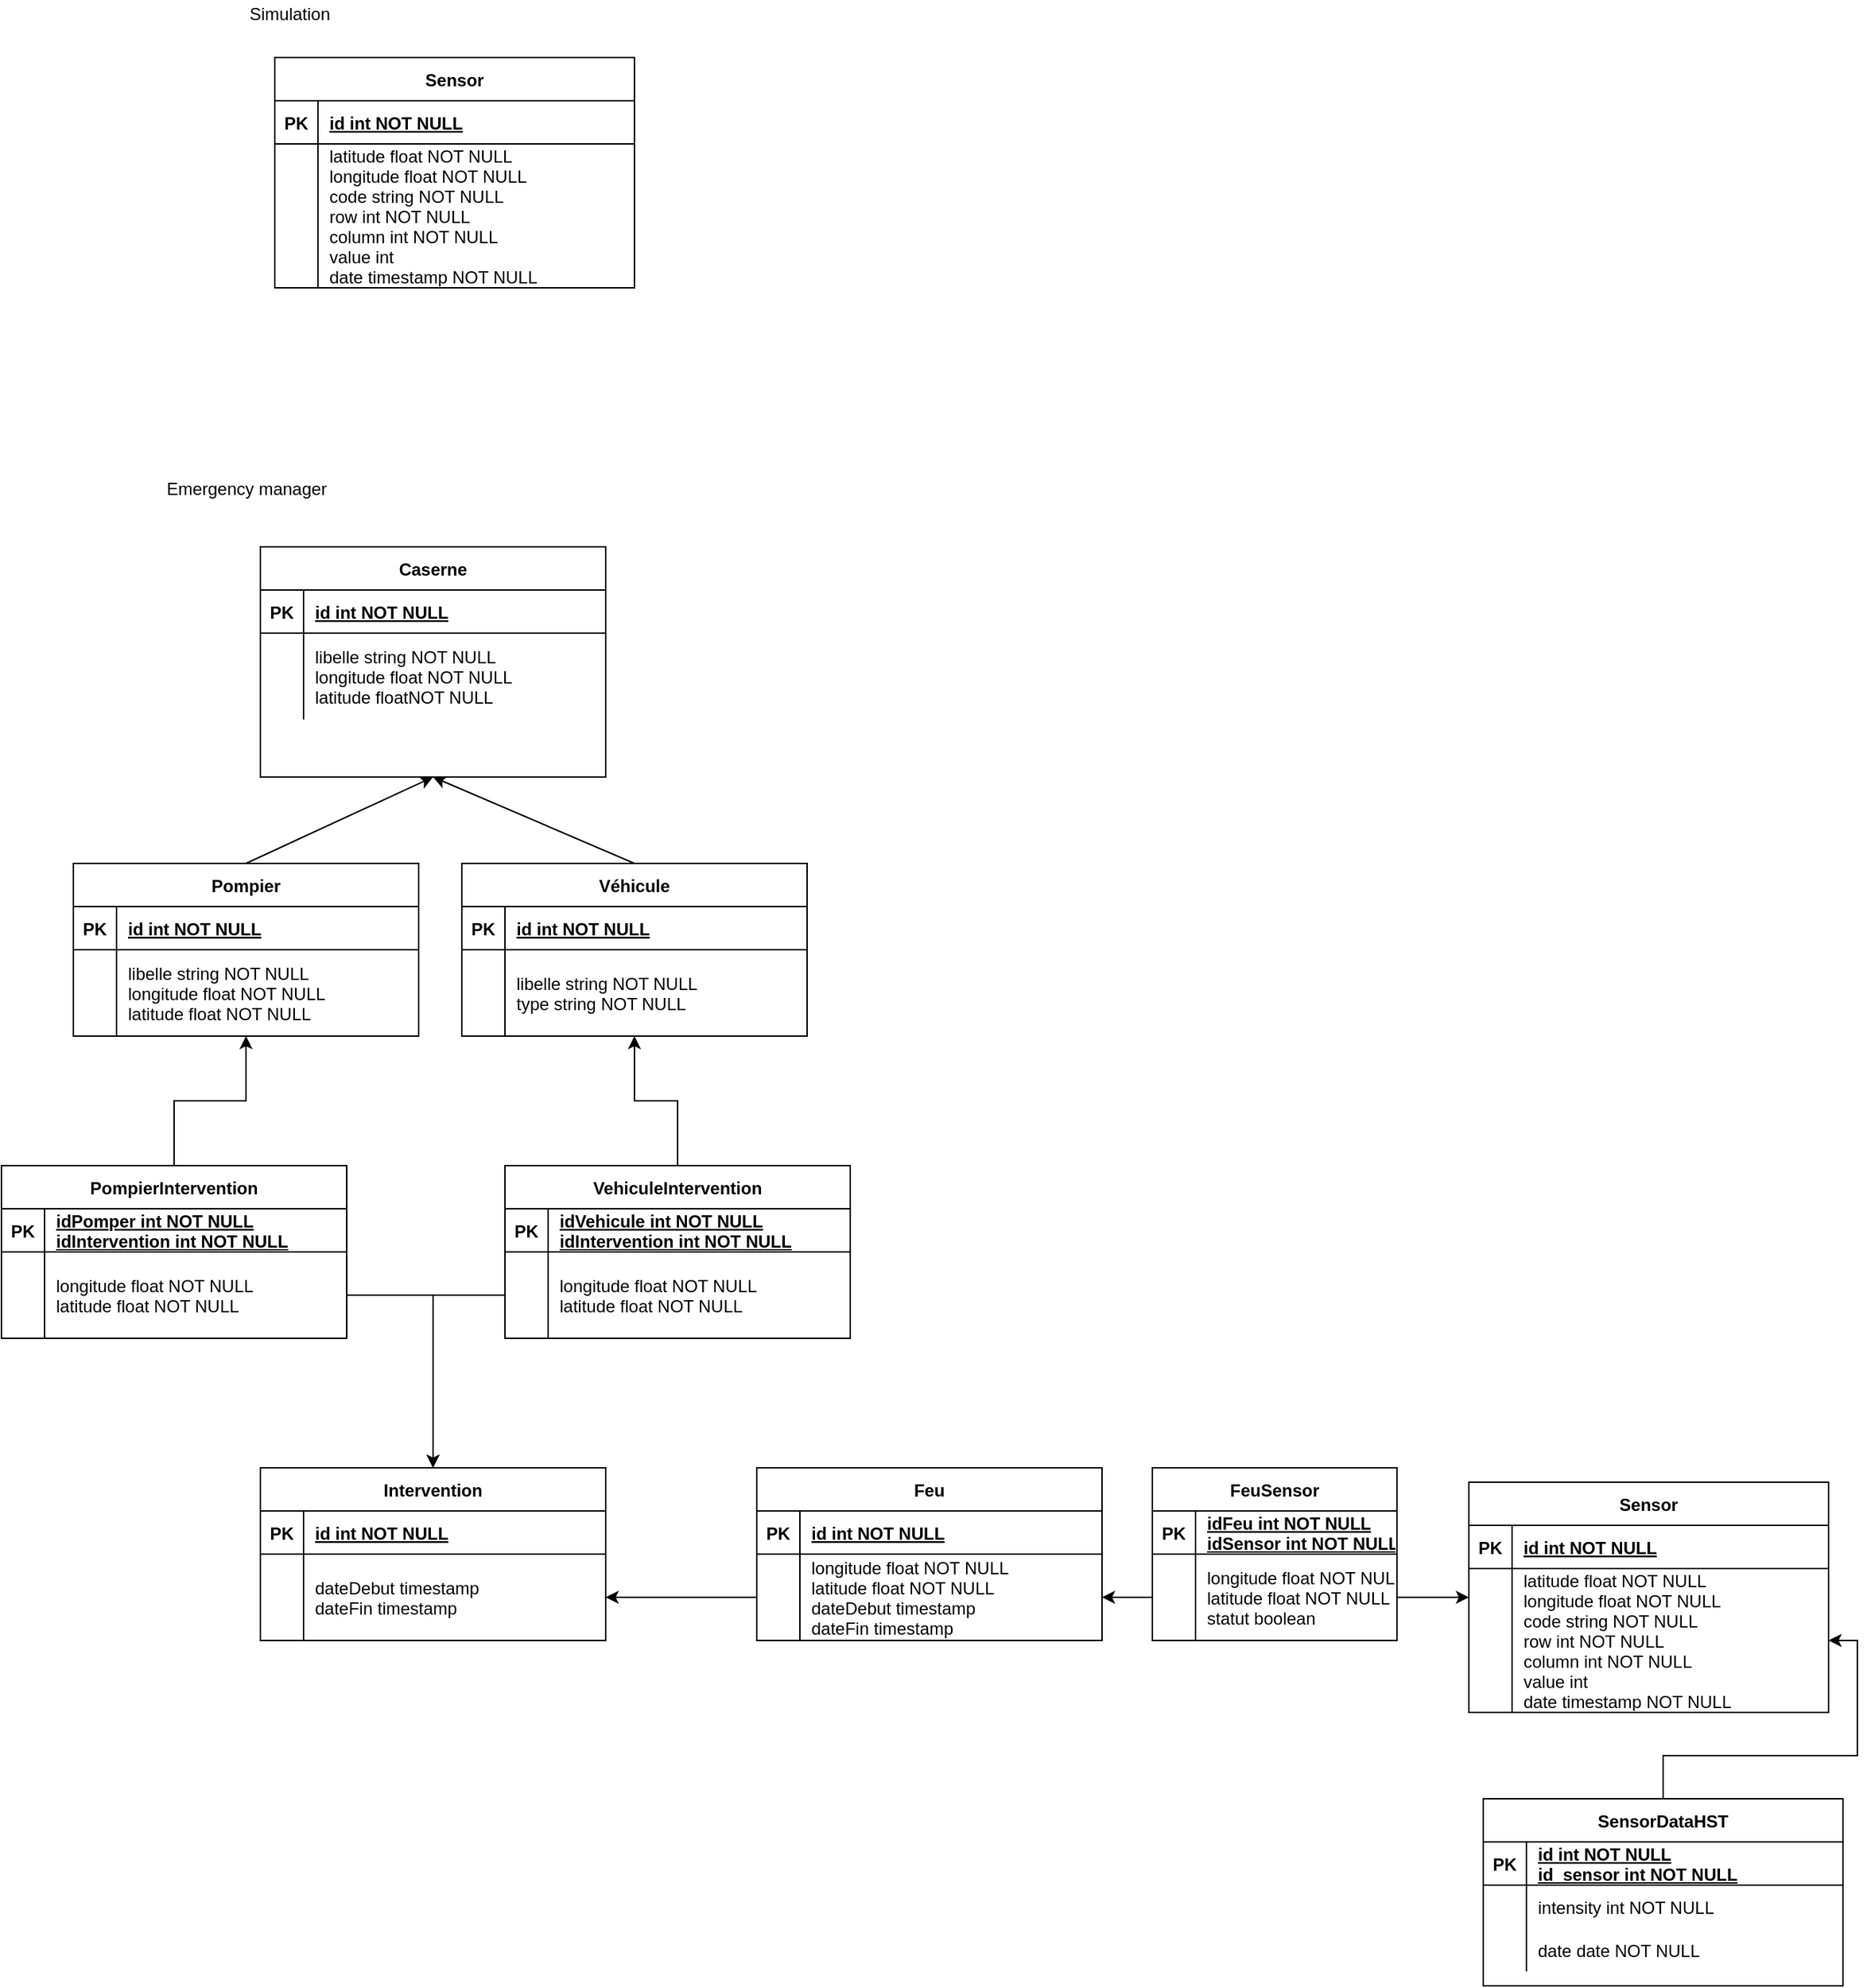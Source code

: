 <mxfile version="15.9.4" type="device"><diagram id="R2lEEEUBdFMjLlhIrx00" name="Page-1"><mxGraphModel dx="2081" dy="576" grid="1" gridSize="10" guides="1" tooltips="1" connect="1" arrows="1" fold="1" page="1" pageScale="1" pageWidth="850" pageHeight="1100" math="0" shadow="0" extFonts="Permanent Marker^https://fonts.googleapis.com/css?family=Permanent+Marker"><root><mxCell id="0"/><mxCell id="1" parent="0"/><mxCell id="9ubYhT2AHR28dcxrTsaP-8" style="edgeStyle=orthogonalEdgeStyle;rounded=0;orthogonalLoop=1;jettySize=auto;html=1;" edge="1" parent="1" source="C-vyLk0tnHw3VtMMgP7b-13" target="9ubYhT2AHR28dcxrTsaP-5"><mxGeometry relative="1" as="geometry"/></mxCell><mxCell id="C-vyLk0tnHw3VtMMgP7b-13" value="SensorDataHST" style="shape=table;startSize=30;container=1;collapsible=1;childLayout=tableLayout;fixedRows=1;rowLines=0;fontStyle=1;align=center;resizeLast=1;" parent="1" vertex="1"><mxGeometry x="960" y="1320" width="250" height="130" as="geometry"/></mxCell><mxCell id="C-vyLk0tnHw3VtMMgP7b-14" value="" style="shape=partialRectangle;collapsible=0;dropTarget=0;pointerEvents=0;fillColor=none;points=[[0,0.5],[1,0.5]];portConstraint=eastwest;top=0;left=0;right=0;bottom=1;" parent="C-vyLk0tnHw3VtMMgP7b-13" vertex="1"><mxGeometry y="30" width="250" height="30" as="geometry"/></mxCell><mxCell id="C-vyLk0tnHw3VtMMgP7b-15" value="PK" style="shape=partialRectangle;overflow=hidden;connectable=0;fillColor=none;top=0;left=0;bottom=0;right=0;fontStyle=1;" parent="C-vyLk0tnHw3VtMMgP7b-14" vertex="1"><mxGeometry width="30" height="30" as="geometry"><mxRectangle width="30" height="30" as="alternateBounds"/></mxGeometry></mxCell><mxCell id="C-vyLk0tnHw3VtMMgP7b-16" value="id int NOT NULL&#10;id_sensor int NOT NULL" style="shape=partialRectangle;overflow=hidden;connectable=0;fillColor=none;top=0;left=0;bottom=0;right=0;align=left;spacingLeft=6;fontStyle=5;" parent="C-vyLk0tnHw3VtMMgP7b-14" vertex="1"><mxGeometry x="30" width="220" height="30" as="geometry"><mxRectangle width="220" height="30" as="alternateBounds"/></mxGeometry></mxCell><mxCell id="C-vyLk0tnHw3VtMMgP7b-17" value="" style="shape=partialRectangle;collapsible=0;dropTarget=0;pointerEvents=0;fillColor=none;points=[[0,0.5],[1,0.5]];portConstraint=eastwest;top=0;left=0;right=0;bottom=0;" parent="C-vyLk0tnHw3VtMMgP7b-13" vertex="1"><mxGeometry y="60" width="250" height="30" as="geometry"/></mxCell><mxCell id="C-vyLk0tnHw3VtMMgP7b-18" value="" style="shape=partialRectangle;overflow=hidden;connectable=0;fillColor=none;top=0;left=0;bottom=0;right=0;" parent="C-vyLk0tnHw3VtMMgP7b-17" vertex="1"><mxGeometry width="30" height="30" as="geometry"><mxRectangle width="30" height="30" as="alternateBounds"/></mxGeometry></mxCell><mxCell id="C-vyLk0tnHw3VtMMgP7b-19" value="intensity int NOT NULL" style="shape=partialRectangle;overflow=hidden;connectable=0;fillColor=none;top=0;left=0;bottom=0;right=0;align=left;spacingLeft=6;" parent="C-vyLk0tnHw3VtMMgP7b-17" vertex="1"><mxGeometry x="30" width="220" height="30" as="geometry"><mxRectangle width="220" height="30" as="alternateBounds"/></mxGeometry></mxCell><mxCell id="C-vyLk0tnHw3VtMMgP7b-20" value="" style="shape=partialRectangle;collapsible=0;dropTarget=0;pointerEvents=0;fillColor=none;points=[[0,0.5],[1,0.5]];portConstraint=eastwest;top=0;left=0;right=0;bottom=0;" parent="C-vyLk0tnHw3VtMMgP7b-13" vertex="1"><mxGeometry y="90" width="250" height="30" as="geometry"/></mxCell><mxCell id="C-vyLk0tnHw3VtMMgP7b-21" value="" style="shape=partialRectangle;overflow=hidden;connectable=0;fillColor=none;top=0;left=0;bottom=0;right=0;" parent="C-vyLk0tnHw3VtMMgP7b-20" vertex="1"><mxGeometry width="30" height="30" as="geometry"><mxRectangle width="30" height="30" as="alternateBounds"/></mxGeometry></mxCell><mxCell id="C-vyLk0tnHw3VtMMgP7b-22" value="date date NOT NULL" style="shape=partialRectangle;overflow=hidden;connectable=0;fillColor=none;top=0;left=0;bottom=0;right=0;align=left;spacingLeft=6;" parent="C-vyLk0tnHw3VtMMgP7b-20" vertex="1"><mxGeometry x="30" width="220" height="30" as="geometry"><mxRectangle width="220" height="30" as="alternateBounds"/></mxGeometry></mxCell><mxCell id="C-vyLk0tnHw3VtMMgP7b-23" value="Sensor" style="shape=table;startSize=30;container=1;collapsible=1;childLayout=tableLayout;fixedRows=1;rowLines=0;fontStyle=1;align=center;resizeLast=1;" parent="1" vertex="1"><mxGeometry x="120" y="110" width="250" height="160" as="geometry"/></mxCell><mxCell id="C-vyLk0tnHw3VtMMgP7b-24" value="" style="shape=partialRectangle;collapsible=0;dropTarget=0;pointerEvents=0;fillColor=none;points=[[0,0.5],[1,0.5]];portConstraint=eastwest;top=0;left=0;right=0;bottom=1;" parent="C-vyLk0tnHw3VtMMgP7b-23" vertex="1"><mxGeometry y="30" width="250" height="30" as="geometry"/></mxCell><mxCell id="C-vyLk0tnHw3VtMMgP7b-25" value="PK" style="shape=partialRectangle;overflow=hidden;connectable=0;fillColor=none;top=0;left=0;bottom=0;right=0;fontStyle=1;" parent="C-vyLk0tnHw3VtMMgP7b-24" vertex="1"><mxGeometry width="30" height="30" as="geometry"><mxRectangle width="30" height="30" as="alternateBounds"/></mxGeometry></mxCell><mxCell id="C-vyLk0tnHw3VtMMgP7b-26" value="id int NOT NULL " style="shape=partialRectangle;overflow=hidden;connectable=0;fillColor=none;top=0;left=0;bottom=0;right=0;align=left;spacingLeft=6;fontStyle=5;" parent="C-vyLk0tnHw3VtMMgP7b-24" vertex="1"><mxGeometry x="30" width="220" height="30" as="geometry"><mxRectangle width="220" height="30" as="alternateBounds"/></mxGeometry></mxCell><mxCell id="C-vyLk0tnHw3VtMMgP7b-27" value="" style="shape=partialRectangle;collapsible=0;dropTarget=0;pointerEvents=0;fillColor=none;points=[[0,0.5],[1,0.5]];portConstraint=eastwest;top=0;left=0;right=0;bottom=0;" parent="C-vyLk0tnHw3VtMMgP7b-23" vertex="1"><mxGeometry y="60" width="250" height="100" as="geometry"/></mxCell><mxCell id="C-vyLk0tnHw3VtMMgP7b-28" value="" style="shape=partialRectangle;overflow=hidden;connectable=0;fillColor=none;top=0;left=0;bottom=0;right=0;" parent="C-vyLk0tnHw3VtMMgP7b-27" vertex="1"><mxGeometry width="30" height="100" as="geometry"><mxRectangle width="30" height="100" as="alternateBounds"/></mxGeometry></mxCell><mxCell id="C-vyLk0tnHw3VtMMgP7b-29" value="latitude float NOT NULL&#10;longitude float NOT NULL&#10;code string NOT NULL&#10;row int NOT NULL&#10;column int NOT NULL&#10;value int&#10;date timestamp NOT NULL" style="shape=partialRectangle;overflow=hidden;connectable=0;fillColor=none;top=0;left=0;bottom=0;right=0;align=left;spacingLeft=6;" parent="C-vyLk0tnHw3VtMMgP7b-27" vertex="1"><mxGeometry x="30" width="220" height="100" as="geometry"><mxRectangle width="220" height="100" as="alternateBounds"/></mxGeometry></mxCell><mxCell id="sUHnX9PdrkpxbrEFwWjk-1" value="Caserne" style="shape=table;startSize=30;container=1;collapsible=1;childLayout=tableLayout;fixedRows=1;rowLines=0;fontStyle=1;align=center;resizeLast=1;" parent="1" vertex="1"><mxGeometry x="110" y="450" width="240" height="160" as="geometry"/></mxCell><mxCell id="sUHnX9PdrkpxbrEFwWjk-2" value="" style="shape=partialRectangle;collapsible=0;dropTarget=0;pointerEvents=0;fillColor=none;points=[[0,0.5],[1,0.5]];portConstraint=eastwest;top=0;left=0;right=0;bottom=1;" parent="sUHnX9PdrkpxbrEFwWjk-1" vertex="1"><mxGeometry y="30" width="240" height="30" as="geometry"/></mxCell><mxCell id="sUHnX9PdrkpxbrEFwWjk-3" value="PK" style="shape=partialRectangle;overflow=hidden;connectable=0;fillColor=none;top=0;left=0;bottom=0;right=0;fontStyle=1;" parent="sUHnX9PdrkpxbrEFwWjk-2" vertex="1"><mxGeometry width="30" height="30" as="geometry"><mxRectangle width="30" height="30" as="alternateBounds"/></mxGeometry></mxCell><mxCell id="sUHnX9PdrkpxbrEFwWjk-4" value="id int NOT NULL " style="shape=partialRectangle;overflow=hidden;connectable=0;fillColor=none;top=0;left=0;bottom=0;right=0;align=left;spacingLeft=6;fontStyle=5;" parent="sUHnX9PdrkpxbrEFwWjk-2" vertex="1"><mxGeometry x="30" width="210" height="30" as="geometry"><mxRectangle width="210" height="30" as="alternateBounds"/></mxGeometry></mxCell><mxCell id="sUHnX9PdrkpxbrEFwWjk-5" value="" style="shape=partialRectangle;collapsible=0;dropTarget=0;pointerEvents=0;fillColor=none;points=[[0,0.5],[1,0.5]];portConstraint=eastwest;top=0;left=0;right=0;bottom=0;" parent="sUHnX9PdrkpxbrEFwWjk-1" vertex="1"><mxGeometry y="60" width="240" height="60" as="geometry"/></mxCell><mxCell id="sUHnX9PdrkpxbrEFwWjk-6" value="" style="shape=partialRectangle;overflow=hidden;connectable=0;fillColor=none;top=0;left=0;bottom=0;right=0;" parent="sUHnX9PdrkpxbrEFwWjk-5" vertex="1"><mxGeometry width="30" height="60" as="geometry"><mxRectangle width="30" height="60" as="alternateBounds"/></mxGeometry></mxCell><mxCell id="sUHnX9PdrkpxbrEFwWjk-7" value="libelle string NOT NULL&#10;longitude float NOT NULL&#10;latitude floatNOT NULL" style="shape=partialRectangle;overflow=hidden;connectable=0;fillColor=none;top=0;left=0;bottom=0;right=0;align=left;spacingLeft=6;" parent="sUHnX9PdrkpxbrEFwWjk-5" vertex="1"><mxGeometry x="30" width="210" height="60" as="geometry"><mxRectangle width="210" height="60" as="alternateBounds"/></mxGeometry></mxCell><mxCell id="sUHnX9PdrkpxbrEFwWjk-8" value="Pompier" style="shape=table;startSize=30;container=1;collapsible=1;childLayout=tableLayout;fixedRows=1;rowLines=0;fontStyle=1;align=center;resizeLast=1;" parent="1" vertex="1"><mxGeometry x="-20" y="670" width="240" height="120" as="geometry"/></mxCell><mxCell id="sUHnX9PdrkpxbrEFwWjk-9" value="" style="shape=partialRectangle;collapsible=0;dropTarget=0;pointerEvents=0;fillColor=none;points=[[0,0.5],[1,0.5]];portConstraint=eastwest;top=0;left=0;right=0;bottom=1;" parent="sUHnX9PdrkpxbrEFwWjk-8" vertex="1"><mxGeometry y="30" width="240" height="30" as="geometry"/></mxCell><mxCell id="sUHnX9PdrkpxbrEFwWjk-10" value="PK" style="shape=partialRectangle;overflow=hidden;connectable=0;fillColor=none;top=0;left=0;bottom=0;right=0;fontStyle=1;" parent="sUHnX9PdrkpxbrEFwWjk-9" vertex="1"><mxGeometry width="30" height="30" as="geometry"><mxRectangle width="30" height="30" as="alternateBounds"/></mxGeometry></mxCell><mxCell id="sUHnX9PdrkpxbrEFwWjk-11" value="id int NOT NULL " style="shape=partialRectangle;overflow=hidden;connectable=0;fillColor=none;top=0;left=0;bottom=0;right=0;align=left;spacingLeft=6;fontStyle=5;" parent="sUHnX9PdrkpxbrEFwWjk-9" vertex="1"><mxGeometry x="30" width="210" height="30" as="geometry"><mxRectangle width="210" height="30" as="alternateBounds"/></mxGeometry></mxCell><mxCell id="sUHnX9PdrkpxbrEFwWjk-12" value="" style="shape=partialRectangle;collapsible=0;dropTarget=0;pointerEvents=0;fillColor=none;points=[[0,0.5],[1,0.5]];portConstraint=eastwest;top=0;left=0;right=0;bottom=0;" parent="sUHnX9PdrkpxbrEFwWjk-8" vertex="1"><mxGeometry y="60" width="240" height="60" as="geometry"/></mxCell><mxCell id="sUHnX9PdrkpxbrEFwWjk-13" value="" style="shape=partialRectangle;overflow=hidden;connectable=0;fillColor=none;top=0;left=0;bottom=0;right=0;" parent="sUHnX9PdrkpxbrEFwWjk-12" vertex="1"><mxGeometry width="30" height="60" as="geometry"><mxRectangle width="30" height="60" as="alternateBounds"/></mxGeometry></mxCell><mxCell id="sUHnX9PdrkpxbrEFwWjk-14" value="libelle string NOT NULL&#10;longitude float NOT NULL&#10;latitude float NOT NULL" style="shape=partialRectangle;overflow=hidden;connectable=0;fillColor=none;top=0;left=0;bottom=0;right=0;align=left;spacingLeft=6;" parent="sUHnX9PdrkpxbrEFwWjk-12" vertex="1"><mxGeometry x="30" width="210" height="60" as="geometry"><mxRectangle width="210" height="60" as="alternateBounds"/></mxGeometry></mxCell><mxCell id="sUHnX9PdrkpxbrEFwWjk-15" value="Véhicule" style="shape=table;startSize=30;container=1;collapsible=1;childLayout=tableLayout;fixedRows=1;rowLines=0;fontStyle=1;align=center;resizeLast=1;" parent="1" vertex="1"><mxGeometry x="250" y="670" width="240" height="120" as="geometry"/></mxCell><mxCell id="sUHnX9PdrkpxbrEFwWjk-16" value="" style="shape=partialRectangle;collapsible=0;dropTarget=0;pointerEvents=0;fillColor=none;points=[[0,0.5],[1,0.5]];portConstraint=eastwest;top=0;left=0;right=0;bottom=1;" parent="sUHnX9PdrkpxbrEFwWjk-15" vertex="1"><mxGeometry y="30" width="240" height="30" as="geometry"/></mxCell><mxCell id="sUHnX9PdrkpxbrEFwWjk-17" value="PK" style="shape=partialRectangle;overflow=hidden;connectable=0;fillColor=none;top=0;left=0;bottom=0;right=0;fontStyle=1;" parent="sUHnX9PdrkpxbrEFwWjk-16" vertex="1"><mxGeometry width="30" height="30" as="geometry"><mxRectangle width="30" height="30" as="alternateBounds"/></mxGeometry></mxCell><mxCell id="sUHnX9PdrkpxbrEFwWjk-18" value="id int NOT NULL " style="shape=partialRectangle;overflow=hidden;connectable=0;fillColor=none;top=0;left=0;bottom=0;right=0;align=left;spacingLeft=6;fontStyle=5;" parent="sUHnX9PdrkpxbrEFwWjk-16" vertex="1"><mxGeometry x="30" width="210" height="30" as="geometry"><mxRectangle width="210" height="30" as="alternateBounds"/></mxGeometry></mxCell><mxCell id="sUHnX9PdrkpxbrEFwWjk-19" value="" style="shape=partialRectangle;collapsible=0;dropTarget=0;pointerEvents=0;fillColor=none;points=[[0,0.5],[1,0.5]];portConstraint=eastwest;top=0;left=0;right=0;bottom=0;" parent="sUHnX9PdrkpxbrEFwWjk-15" vertex="1"><mxGeometry y="60" width="240" height="60" as="geometry"/></mxCell><mxCell id="sUHnX9PdrkpxbrEFwWjk-20" value="" style="shape=partialRectangle;overflow=hidden;connectable=0;fillColor=none;top=0;left=0;bottom=0;right=0;" parent="sUHnX9PdrkpxbrEFwWjk-19" vertex="1"><mxGeometry width="30" height="60" as="geometry"><mxRectangle width="30" height="60" as="alternateBounds"/></mxGeometry></mxCell><mxCell id="sUHnX9PdrkpxbrEFwWjk-21" value="libelle string NOT NULL&#10;type string NOT NULL" style="shape=partialRectangle;overflow=hidden;connectable=0;fillColor=none;top=0;left=0;bottom=0;right=0;align=left;spacingLeft=6;" parent="sUHnX9PdrkpxbrEFwWjk-19" vertex="1"><mxGeometry x="30" width="210" height="60" as="geometry"><mxRectangle width="210" height="60" as="alternateBounds"/></mxGeometry></mxCell><mxCell id="sUHnX9PdrkpxbrEFwWjk-28" value="" style="endArrow=classic;html=1;rounded=0;entryX=0.5;entryY=1;entryDx=0;entryDy=0;exitX=0.5;exitY=0;exitDx=0;exitDy=0;" parent="1" source="sUHnX9PdrkpxbrEFwWjk-15" target="sUHnX9PdrkpxbrEFwWjk-1" edge="1"><mxGeometry width="50" height="50" relative="1" as="geometry"><mxPoint x="220" y="680" as="sourcePoint"/><mxPoint x="270" y="630" as="targetPoint"/></mxGeometry></mxCell><mxCell id="sUHnX9PdrkpxbrEFwWjk-29" value="" style="endArrow=classic;html=1;rounded=0;exitX=0.5;exitY=0;exitDx=0;exitDy=0;" parent="1" source="sUHnX9PdrkpxbrEFwWjk-8" edge="1"><mxGeometry width="50" height="50" relative="1" as="geometry"><mxPoint x="180" y="660" as="sourcePoint"/><mxPoint x="230" y="610" as="targetPoint"/></mxGeometry></mxCell><mxCell id="sUHnX9PdrkpxbrEFwWjk-31" value="Intervention" style="shape=table;startSize=30;container=1;collapsible=1;childLayout=tableLayout;fixedRows=1;rowLines=0;fontStyle=1;align=center;resizeLast=1;" parent="1" vertex="1"><mxGeometry x="110" y="1090" width="240" height="120" as="geometry"/></mxCell><mxCell id="sUHnX9PdrkpxbrEFwWjk-32" value="" style="shape=partialRectangle;collapsible=0;dropTarget=0;pointerEvents=0;fillColor=none;points=[[0,0.5],[1,0.5]];portConstraint=eastwest;top=0;left=0;right=0;bottom=1;" parent="sUHnX9PdrkpxbrEFwWjk-31" vertex="1"><mxGeometry y="30" width="240" height="30" as="geometry"/></mxCell><mxCell id="sUHnX9PdrkpxbrEFwWjk-33" value="PK" style="shape=partialRectangle;overflow=hidden;connectable=0;fillColor=none;top=0;left=0;bottom=0;right=0;fontStyle=1;" parent="sUHnX9PdrkpxbrEFwWjk-32" vertex="1"><mxGeometry width="30" height="30" as="geometry"><mxRectangle width="30" height="30" as="alternateBounds"/></mxGeometry></mxCell><mxCell id="sUHnX9PdrkpxbrEFwWjk-34" value="id int NOT NULL " style="shape=partialRectangle;overflow=hidden;connectable=0;fillColor=none;top=0;left=0;bottom=0;right=0;align=left;spacingLeft=6;fontStyle=5;" parent="sUHnX9PdrkpxbrEFwWjk-32" vertex="1"><mxGeometry x="30" width="210" height="30" as="geometry"><mxRectangle width="210" height="30" as="alternateBounds"/></mxGeometry></mxCell><mxCell id="sUHnX9PdrkpxbrEFwWjk-35" value="" style="shape=partialRectangle;collapsible=0;dropTarget=0;pointerEvents=0;fillColor=none;points=[[0,0.5],[1,0.5]];portConstraint=eastwest;top=0;left=0;right=0;bottom=0;" parent="sUHnX9PdrkpxbrEFwWjk-31" vertex="1"><mxGeometry y="60" width="240" height="60" as="geometry"/></mxCell><mxCell id="sUHnX9PdrkpxbrEFwWjk-36" value="" style="shape=partialRectangle;overflow=hidden;connectable=0;fillColor=none;top=0;left=0;bottom=0;right=0;" parent="sUHnX9PdrkpxbrEFwWjk-35" vertex="1"><mxGeometry width="30" height="60" as="geometry"><mxRectangle width="30" height="60" as="alternateBounds"/></mxGeometry></mxCell><mxCell id="sUHnX9PdrkpxbrEFwWjk-37" value="dateDebut timestamp&#10;dateFin timestamp" style="shape=partialRectangle;overflow=hidden;connectable=0;fillColor=none;top=0;left=0;bottom=0;right=0;align=left;spacingLeft=6;" parent="sUHnX9PdrkpxbrEFwWjk-35" vertex="1"><mxGeometry x="30" width="210" height="60" as="geometry"><mxRectangle width="210" height="60" as="alternateBounds"/></mxGeometry></mxCell><mxCell id="sUHnX9PdrkpxbrEFwWjk-38" value="Simulation" style="text;html=1;align=center;verticalAlign=middle;resizable=0;points=[];autosize=1;strokeColor=none;fillColor=none;" parent="1" vertex="1"><mxGeometry x="95" y="70" width="70" height="20" as="geometry"/></mxCell><mxCell id="sUHnX9PdrkpxbrEFwWjk-39" value="Emergency manager" style="text;html=1;align=center;verticalAlign=middle;resizable=0;points=[];autosize=1;strokeColor=none;fillColor=none;" parent="1" vertex="1"><mxGeometry x="35" y="400" width="130" height="20" as="geometry"/></mxCell><mxCell id="sUHnX9PdrkpxbrEFwWjk-40" value="Feu" style="shape=table;startSize=30;container=1;collapsible=1;childLayout=tableLayout;fixedRows=1;rowLines=0;fontStyle=1;align=center;resizeLast=1;" parent="1" vertex="1"><mxGeometry x="455" y="1090" width="240" height="120" as="geometry"/></mxCell><mxCell id="sUHnX9PdrkpxbrEFwWjk-41" value="" style="shape=partialRectangle;collapsible=0;dropTarget=0;pointerEvents=0;fillColor=none;points=[[0,0.5],[1,0.5]];portConstraint=eastwest;top=0;left=0;right=0;bottom=1;" parent="sUHnX9PdrkpxbrEFwWjk-40" vertex="1"><mxGeometry y="30" width="240" height="30" as="geometry"/></mxCell><mxCell id="sUHnX9PdrkpxbrEFwWjk-42" value="PK" style="shape=partialRectangle;overflow=hidden;connectable=0;fillColor=none;top=0;left=0;bottom=0;right=0;fontStyle=1;" parent="sUHnX9PdrkpxbrEFwWjk-41" vertex="1"><mxGeometry width="30" height="30" as="geometry"><mxRectangle width="30" height="30" as="alternateBounds"/></mxGeometry></mxCell><mxCell id="sUHnX9PdrkpxbrEFwWjk-43" value="id int NOT NULL " style="shape=partialRectangle;overflow=hidden;connectable=0;fillColor=none;top=0;left=0;bottom=0;right=0;align=left;spacingLeft=6;fontStyle=5;" parent="sUHnX9PdrkpxbrEFwWjk-41" vertex="1"><mxGeometry x="30" width="210" height="30" as="geometry"><mxRectangle width="210" height="30" as="alternateBounds"/></mxGeometry></mxCell><mxCell id="sUHnX9PdrkpxbrEFwWjk-44" value="" style="shape=partialRectangle;collapsible=0;dropTarget=0;pointerEvents=0;fillColor=none;points=[[0,0.5],[1,0.5]];portConstraint=eastwest;top=0;left=0;right=0;bottom=0;" parent="sUHnX9PdrkpxbrEFwWjk-40" vertex="1"><mxGeometry y="60" width="240" height="60" as="geometry"/></mxCell><mxCell id="sUHnX9PdrkpxbrEFwWjk-45" value="" style="shape=partialRectangle;overflow=hidden;connectable=0;fillColor=none;top=0;left=0;bottom=0;right=0;" parent="sUHnX9PdrkpxbrEFwWjk-44" vertex="1"><mxGeometry width="30" height="60" as="geometry"><mxRectangle width="30" height="60" as="alternateBounds"/></mxGeometry></mxCell><mxCell id="sUHnX9PdrkpxbrEFwWjk-46" value="longitude float NOT NULL&#10;latitude float NOT NULL&#10;dateDebut timestamp&#10;dateFin timestamp" style="shape=partialRectangle;overflow=hidden;connectable=0;fillColor=none;top=0;left=0;bottom=0;right=0;align=left;spacingLeft=6;" parent="sUHnX9PdrkpxbrEFwWjk-44" vertex="1"><mxGeometry x="30" width="210" height="60" as="geometry"><mxRectangle width="210" height="60" as="alternateBounds"/></mxGeometry></mxCell><mxCell id="sUHnX9PdrkpxbrEFwWjk-47" value="" style="endArrow=classic;html=1;rounded=0;entryX=1;entryY=0.5;entryDx=0;entryDy=0;exitX=0;exitY=0.5;exitDx=0;exitDy=0;" parent="1" source="sUHnX9PdrkpxbrEFwWjk-44" target="sUHnX9PdrkpxbrEFwWjk-35" edge="1"><mxGeometry width="50" height="50" relative="1" as="geometry"><mxPoint x="450" y="1000" as="sourcePoint"/><mxPoint x="230" y="975" as="targetPoint"/></mxGeometry></mxCell><mxCell id="sUHnX9PdrkpxbrEFwWjk-70" style="edgeStyle=orthogonalEdgeStyle;rounded=0;orthogonalLoop=1;jettySize=auto;html=1;entryX=0.5;entryY=1;entryDx=0;entryDy=0;" parent="1" source="sUHnX9PdrkpxbrEFwWjk-52" target="sUHnX9PdrkpxbrEFwWjk-8" edge="1"><mxGeometry relative="1" as="geometry"/></mxCell><mxCell id="sUHnX9PdrkpxbrEFwWjk-52" value="PompierIntervention" style="shape=table;startSize=30;container=1;collapsible=1;childLayout=tableLayout;fixedRows=1;rowLines=0;fontStyle=1;align=center;resizeLast=1;" parent="1" vertex="1"><mxGeometry x="-70" y="880" width="240" height="120" as="geometry"/></mxCell><mxCell id="sUHnX9PdrkpxbrEFwWjk-53" value="" style="shape=partialRectangle;collapsible=0;dropTarget=0;pointerEvents=0;fillColor=none;points=[[0,0.5],[1,0.5]];portConstraint=eastwest;top=0;left=0;right=0;bottom=1;" parent="sUHnX9PdrkpxbrEFwWjk-52" vertex="1"><mxGeometry y="30" width="240" height="30" as="geometry"/></mxCell><mxCell id="sUHnX9PdrkpxbrEFwWjk-54" value="PK" style="shape=partialRectangle;overflow=hidden;connectable=0;fillColor=none;top=0;left=0;bottom=0;right=0;fontStyle=1;" parent="sUHnX9PdrkpxbrEFwWjk-53" vertex="1"><mxGeometry width="30" height="30" as="geometry"><mxRectangle width="30" height="30" as="alternateBounds"/></mxGeometry></mxCell><mxCell id="sUHnX9PdrkpxbrEFwWjk-55" value="idPomper int NOT NULL &#10;idIntervention int NOT NULL" style="shape=partialRectangle;overflow=hidden;connectable=0;fillColor=none;top=0;left=0;bottom=0;right=0;align=left;spacingLeft=6;fontStyle=5;" parent="sUHnX9PdrkpxbrEFwWjk-53" vertex="1"><mxGeometry x="30" width="210" height="30" as="geometry"><mxRectangle width="210" height="30" as="alternateBounds"/></mxGeometry></mxCell><mxCell id="sUHnX9PdrkpxbrEFwWjk-56" value="" style="shape=partialRectangle;collapsible=0;dropTarget=0;pointerEvents=0;fillColor=none;points=[[0,0.5],[1,0.5]];portConstraint=eastwest;top=0;left=0;right=0;bottom=0;" parent="sUHnX9PdrkpxbrEFwWjk-52" vertex="1"><mxGeometry y="60" width="240" height="60" as="geometry"/></mxCell><mxCell id="sUHnX9PdrkpxbrEFwWjk-57" value="" style="shape=partialRectangle;overflow=hidden;connectable=0;fillColor=none;top=0;left=0;bottom=0;right=0;" parent="sUHnX9PdrkpxbrEFwWjk-56" vertex="1"><mxGeometry width="30" height="60" as="geometry"><mxRectangle width="30" height="60" as="alternateBounds"/></mxGeometry></mxCell><mxCell id="sUHnX9PdrkpxbrEFwWjk-58" value="longitude float NOT NULL&#10;latitude float NOT NULL" style="shape=partialRectangle;overflow=hidden;connectable=0;fillColor=none;top=0;left=0;bottom=0;right=0;align=left;spacingLeft=6;" parent="sUHnX9PdrkpxbrEFwWjk-56" vertex="1"><mxGeometry x="30" width="210" height="60" as="geometry"><mxRectangle width="210" height="60" as="alternateBounds"/></mxGeometry></mxCell><mxCell id="sUHnX9PdrkpxbrEFwWjk-71" style="edgeStyle=orthogonalEdgeStyle;rounded=0;orthogonalLoop=1;jettySize=auto;html=1;entryX=0.5;entryY=1;entryDx=0;entryDy=0;" parent="1" source="sUHnX9PdrkpxbrEFwWjk-59" target="sUHnX9PdrkpxbrEFwWjk-15" edge="1"><mxGeometry relative="1" as="geometry"/></mxCell><mxCell id="sUHnX9PdrkpxbrEFwWjk-59" value="VehiculeIntervention" style="shape=table;startSize=30;container=1;collapsible=1;childLayout=tableLayout;fixedRows=1;rowLines=0;fontStyle=1;align=center;resizeLast=1;" parent="1" vertex="1"><mxGeometry x="280" y="880" width="240" height="120" as="geometry"/></mxCell><mxCell id="sUHnX9PdrkpxbrEFwWjk-60" value="" style="shape=partialRectangle;collapsible=0;dropTarget=0;pointerEvents=0;fillColor=none;points=[[0,0.5],[1,0.5]];portConstraint=eastwest;top=0;left=0;right=0;bottom=1;" parent="sUHnX9PdrkpxbrEFwWjk-59" vertex="1"><mxGeometry y="30" width="240" height="30" as="geometry"/></mxCell><mxCell id="sUHnX9PdrkpxbrEFwWjk-61" value="PK" style="shape=partialRectangle;overflow=hidden;connectable=0;fillColor=none;top=0;left=0;bottom=0;right=0;fontStyle=1;" parent="sUHnX9PdrkpxbrEFwWjk-60" vertex="1"><mxGeometry width="30" height="30" as="geometry"><mxRectangle width="30" height="30" as="alternateBounds"/></mxGeometry></mxCell><mxCell id="sUHnX9PdrkpxbrEFwWjk-62" value="idVehicule int NOT NULL &#10;idIntervention int NOT NULL" style="shape=partialRectangle;overflow=hidden;connectable=0;fillColor=none;top=0;left=0;bottom=0;right=0;align=left;spacingLeft=6;fontStyle=5;" parent="sUHnX9PdrkpxbrEFwWjk-60" vertex="1"><mxGeometry x="30" width="210" height="30" as="geometry"><mxRectangle width="210" height="30" as="alternateBounds"/></mxGeometry></mxCell><mxCell id="sUHnX9PdrkpxbrEFwWjk-63" value="" style="shape=partialRectangle;collapsible=0;dropTarget=0;pointerEvents=0;fillColor=none;points=[[0,0.5],[1,0.5]];portConstraint=eastwest;top=0;left=0;right=0;bottom=0;" parent="sUHnX9PdrkpxbrEFwWjk-59" vertex="1"><mxGeometry y="60" width="240" height="60" as="geometry"/></mxCell><mxCell id="sUHnX9PdrkpxbrEFwWjk-64" value="" style="shape=partialRectangle;overflow=hidden;connectable=0;fillColor=none;top=0;left=0;bottom=0;right=0;" parent="sUHnX9PdrkpxbrEFwWjk-63" vertex="1"><mxGeometry width="30" height="60" as="geometry"><mxRectangle width="30" height="60" as="alternateBounds"/></mxGeometry></mxCell><mxCell id="sUHnX9PdrkpxbrEFwWjk-65" value="longitude float NOT NULL&#10;latitude float NOT NULL" style="shape=partialRectangle;overflow=hidden;connectable=0;fillColor=none;top=0;left=0;bottom=0;right=0;align=left;spacingLeft=6;" parent="sUHnX9PdrkpxbrEFwWjk-63" vertex="1"><mxGeometry x="30" width="210" height="60" as="geometry"><mxRectangle width="210" height="60" as="alternateBounds"/></mxGeometry></mxCell><mxCell id="sUHnX9PdrkpxbrEFwWjk-72" style="edgeStyle=orthogonalEdgeStyle;rounded=0;orthogonalLoop=1;jettySize=auto;html=1;entryX=0.5;entryY=0;entryDx=0;entryDy=0;" parent="1" source="sUHnX9PdrkpxbrEFwWjk-56" target="sUHnX9PdrkpxbrEFwWjk-31" edge="1"><mxGeometry relative="1" as="geometry"/></mxCell><mxCell id="sUHnX9PdrkpxbrEFwWjk-73" style="edgeStyle=orthogonalEdgeStyle;rounded=0;orthogonalLoop=1;jettySize=auto;html=1;entryX=0.5;entryY=0;entryDx=0;entryDy=0;" parent="1" source="sUHnX9PdrkpxbrEFwWjk-63" target="sUHnX9PdrkpxbrEFwWjk-31" edge="1"><mxGeometry relative="1" as="geometry"/></mxCell><mxCell id="sUHnX9PdrkpxbrEFwWjk-92" value="FeuSensor" style="shape=table;startSize=30;container=1;collapsible=1;childLayout=tableLayout;fixedRows=1;rowLines=0;fontStyle=1;align=center;resizeLast=1;" parent="1" vertex="1"><mxGeometry x="730" y="1090" width="170" height="120" as="geometry"/></mxCell><mxCell id="sUHnX9PdrkpxbrEFwWjk-93" value="" style="shape=partialRectangle;collapsible=0;dropTarget=0;pointerEvents=0;fillColor=none;points=[[0,0.5],[1,0.5]];portConstraint=eastwest;top=0;left=0;right=0;bottom=1;" parent="sUHnX9PdrkpxbrEFwWjk-92" vertex="1"><mxGeometry y="30" width="170" height="30" as="geometry"/></mxCell><mxCell id="sUHnX9PdrkpxbrEFwWjk-94" value="PK" style="shape=partialRectangle;overflow=hidden;connectable=0;fillColor=none;top=0;left=0;bottom=0;right=0;fontStyle=1;" parent="sUHnX9PdrkpxbrEFwWjk-93" vertex="1"><mxGeometry width="30" height="30" as="geometry"><mxRectangle width="30" height="30" as="alternateBounds"/></mxGeometry></mxCell><mxCell id="sUHnX9PdrkpxbrEFwWjk-95" value="idFeu int NOT NULL &#10;idSensor int NOT NULL" style="shape=partialRectangle;overflow=hidden;connectable=0;fillColor=none;top=0;left=0;bottom=0;right=0;align=left;spacingLeft=6;fontStyle=5;" parent="sUHnX9PdrkpxbrEFwWjk-93" vertex="1"><mxGeometry x="30" width="140" height="30" as="geometry"><mxRectangle width="140" height="30" as="alternateBounds"/></mxGeometry></mxCell><mxCell id="sUHnX9PdrkpxbrEFwWjk-96" value="" style="shape=partialRectangle;collapsible=0;dropTarget=0;pointerEvents=0;fillColor=none;points=[[0,0.5],[1,0.5]];portConstraint=eastwest;top=0;left=0;right=0;bottom=0;" parent="sUHnX9PdrkpxbrEFwWjk-92" vertex="1"><mxGeometry y="60" width="170" height="60" as="geometry"/></mxCell><mxCell id="sUHnX9PdrkpxbrEFwWjk-97" value="" style="shape=partialRectangle;overflow=hidden;connectable=0;fillColor=none;top=0;left=0;bottom=0;right=0;" parent="sUHnX9PdrkpxbrEFwWjk-96" vertex="1"><mxGeometry width="30" height="60" as="geometry"><mxRectangle width="30" height="60" as="alternateBounds"/></mxGeometry></mxCell><mxCell id="sUHnX9PdrkpxbrEFwWjk-98" value="longitude float NOT NULL&#10;latitude float NOT NULL&#10;statut boolean" style="shape=partialRectangle;overflow=hidden;connectable=0;fillColor=none;top=0;left=0;bottom=0;right=0;align=left;spacingLeft=6;" parent="sUHnX9PdrkpxbrEFwWjk-96" vertex="1"><mxGeometry x="30" width="140" height="60" as="geometry"><mxRectangle width="140" height="60" as="alternateBounds"/></mxGeometry></mxCell><mxCell id="sUHnX9PdrkpxbrEFwWjk-100" value="" style="edgeStyle=orthogonalEdgeStyle;rounded=0;orthogonalLoop=1;jettySize=auto;html=1;" parent="1" source="sUHnX9PdrkpxbrEFwWjk-96" target="sUHnX9PdrkpxbrEFwWjk-44" edge="1"><mxGeometry relative="1" as="geometry"/></mxCell><mxCell id="sUHnX9PdrkpxbrEFwWjk-102" value="" style="edgeStyle=orthogonalEdgeStyle;rounded=0;orthogonalLoop=1;jettySize=auto;html=1;" parent="1" source="sUHnX9PdrkpxbrEFwWjk-96" edge="1"><mxGeometry relative="1" as="geometry"><mxPoint x="950" y="1180" as="targetPoint"/></mxGeometry></mxCell><mxCell id="9ubYhT2AHR28dcxrTsaP-1" value="Sensor" style="shape=table;startSize=30;container=1;collapsible=1;childLayout=tableLayout;fixedRows=1;rowLines=0;fontStyle=1;align=center;resizeLast=1;" vertex="1" parent="1"><mxGeometry x="950" y="1100" width="250" height="160" as="geometry"/></mxCell><mxCell id="9ubYhT2AHR28dcxrTsaP-2" value="" style="shape=partialRectangle;collapsible=0;dropTarget=0;pointerEvents=0;fillColor=none;points=[[0,0.5],[1,0.5]];portConstraint=eastwest;top=0;left=0;right=0;bottom=1;" vertex="1" parent="9ubYhT2AHR28dcxrTsaP-1"><mxGeometry y="30" width="250" height="30" as="geometry"/></mxCell><mxCell id="9ubYhT2AHR28dcxrTsaP-3" value="PK" style="shape=partialRectangle;overflow=hidden;connectable=0;fillColor=none;top=0;left=0;bottom=0;right=0;fontStyle=1;" vertex="1" parent="9ubYhT2AHR28dcxrTsaP-2"><mxGeometry width="30" height="30" as="geometry"><mxRectangle width="30" height="30" as="alternateBounds"/></mxGeometry></mxCell><mxCell id="9ubYhT2AHR28dcxrTsaP-4" value="id int NOT NULL " style="shape=partialRectangle;overflow=hidden;connectable=0;fillColor=none;top=0;left=0;bottom=0;right=0;align=left;spacingLeft=6;fontStyle=5;" vertex="1" parent="9ubYhT2AHR28dcxrTsaP-2"><mxGeometry x="30" width="220" height="30" as="geometry"><mxRectangle width="220" height="30" as="alternateBounds"/></mxGeometry></mxCell><mxCell id="9ubYhT2AHR28dcxrTsaP-5" value="" style="shape=partialRectangle;collapsible=0;dropTarget=0;pointerEvents=0;fillColor=none;points=[[0,0.5],[1,0.5]];portConstraint=eastwest;top=0;left=0;right=0;bottom=0;" vertex="1" parent="9ubYhT2AHR28dcxrTsaP-1"><mxGeometry y="60" width="250" height="100" as="geometry"/></mxCell><mxCell id="9ubYhT2AHR28dcxrTsaP-6" value="" style="shape=partialRectangle;overflow=hidden;connectable=0;fillColor=none;top=0;left=0;bottom=0;right=0;" vertex="1" parent="9ubYhT2AHR28dcxrTsaP-5"><mxGeometry width="30" height="100" as="geometry"><mxRectangle width="30" height="100" as="alternateBounds"/></mxGeometry></mxCell><mxCell id="9ubYhT2AHR28dcxrTsaP-7" value="latitude float NOT NULL&#10;longitude float NOT NULL&#10;code string NOT NULL&#10;row int NOT NULL&#10;column int NOT NULL&#10;value int&#10;date timestamp NOT NULL" style="shape=partialRectangle;overflow=hidden;connectable=0;fillColor=none;top=0;left=0;bottom=0;right=0;align=left;spacingLeft=6;" vertex="1" parent="9ubYhT2AHR28dcxrTsaP-5"><mxGeometry x="30" width="220" height="100" as="geometry"><mxRectangle width="220" height="100" as="alternateBounds"/></mxGeometry></mxCell></root></mxGraphModel></diagram></mxfile>